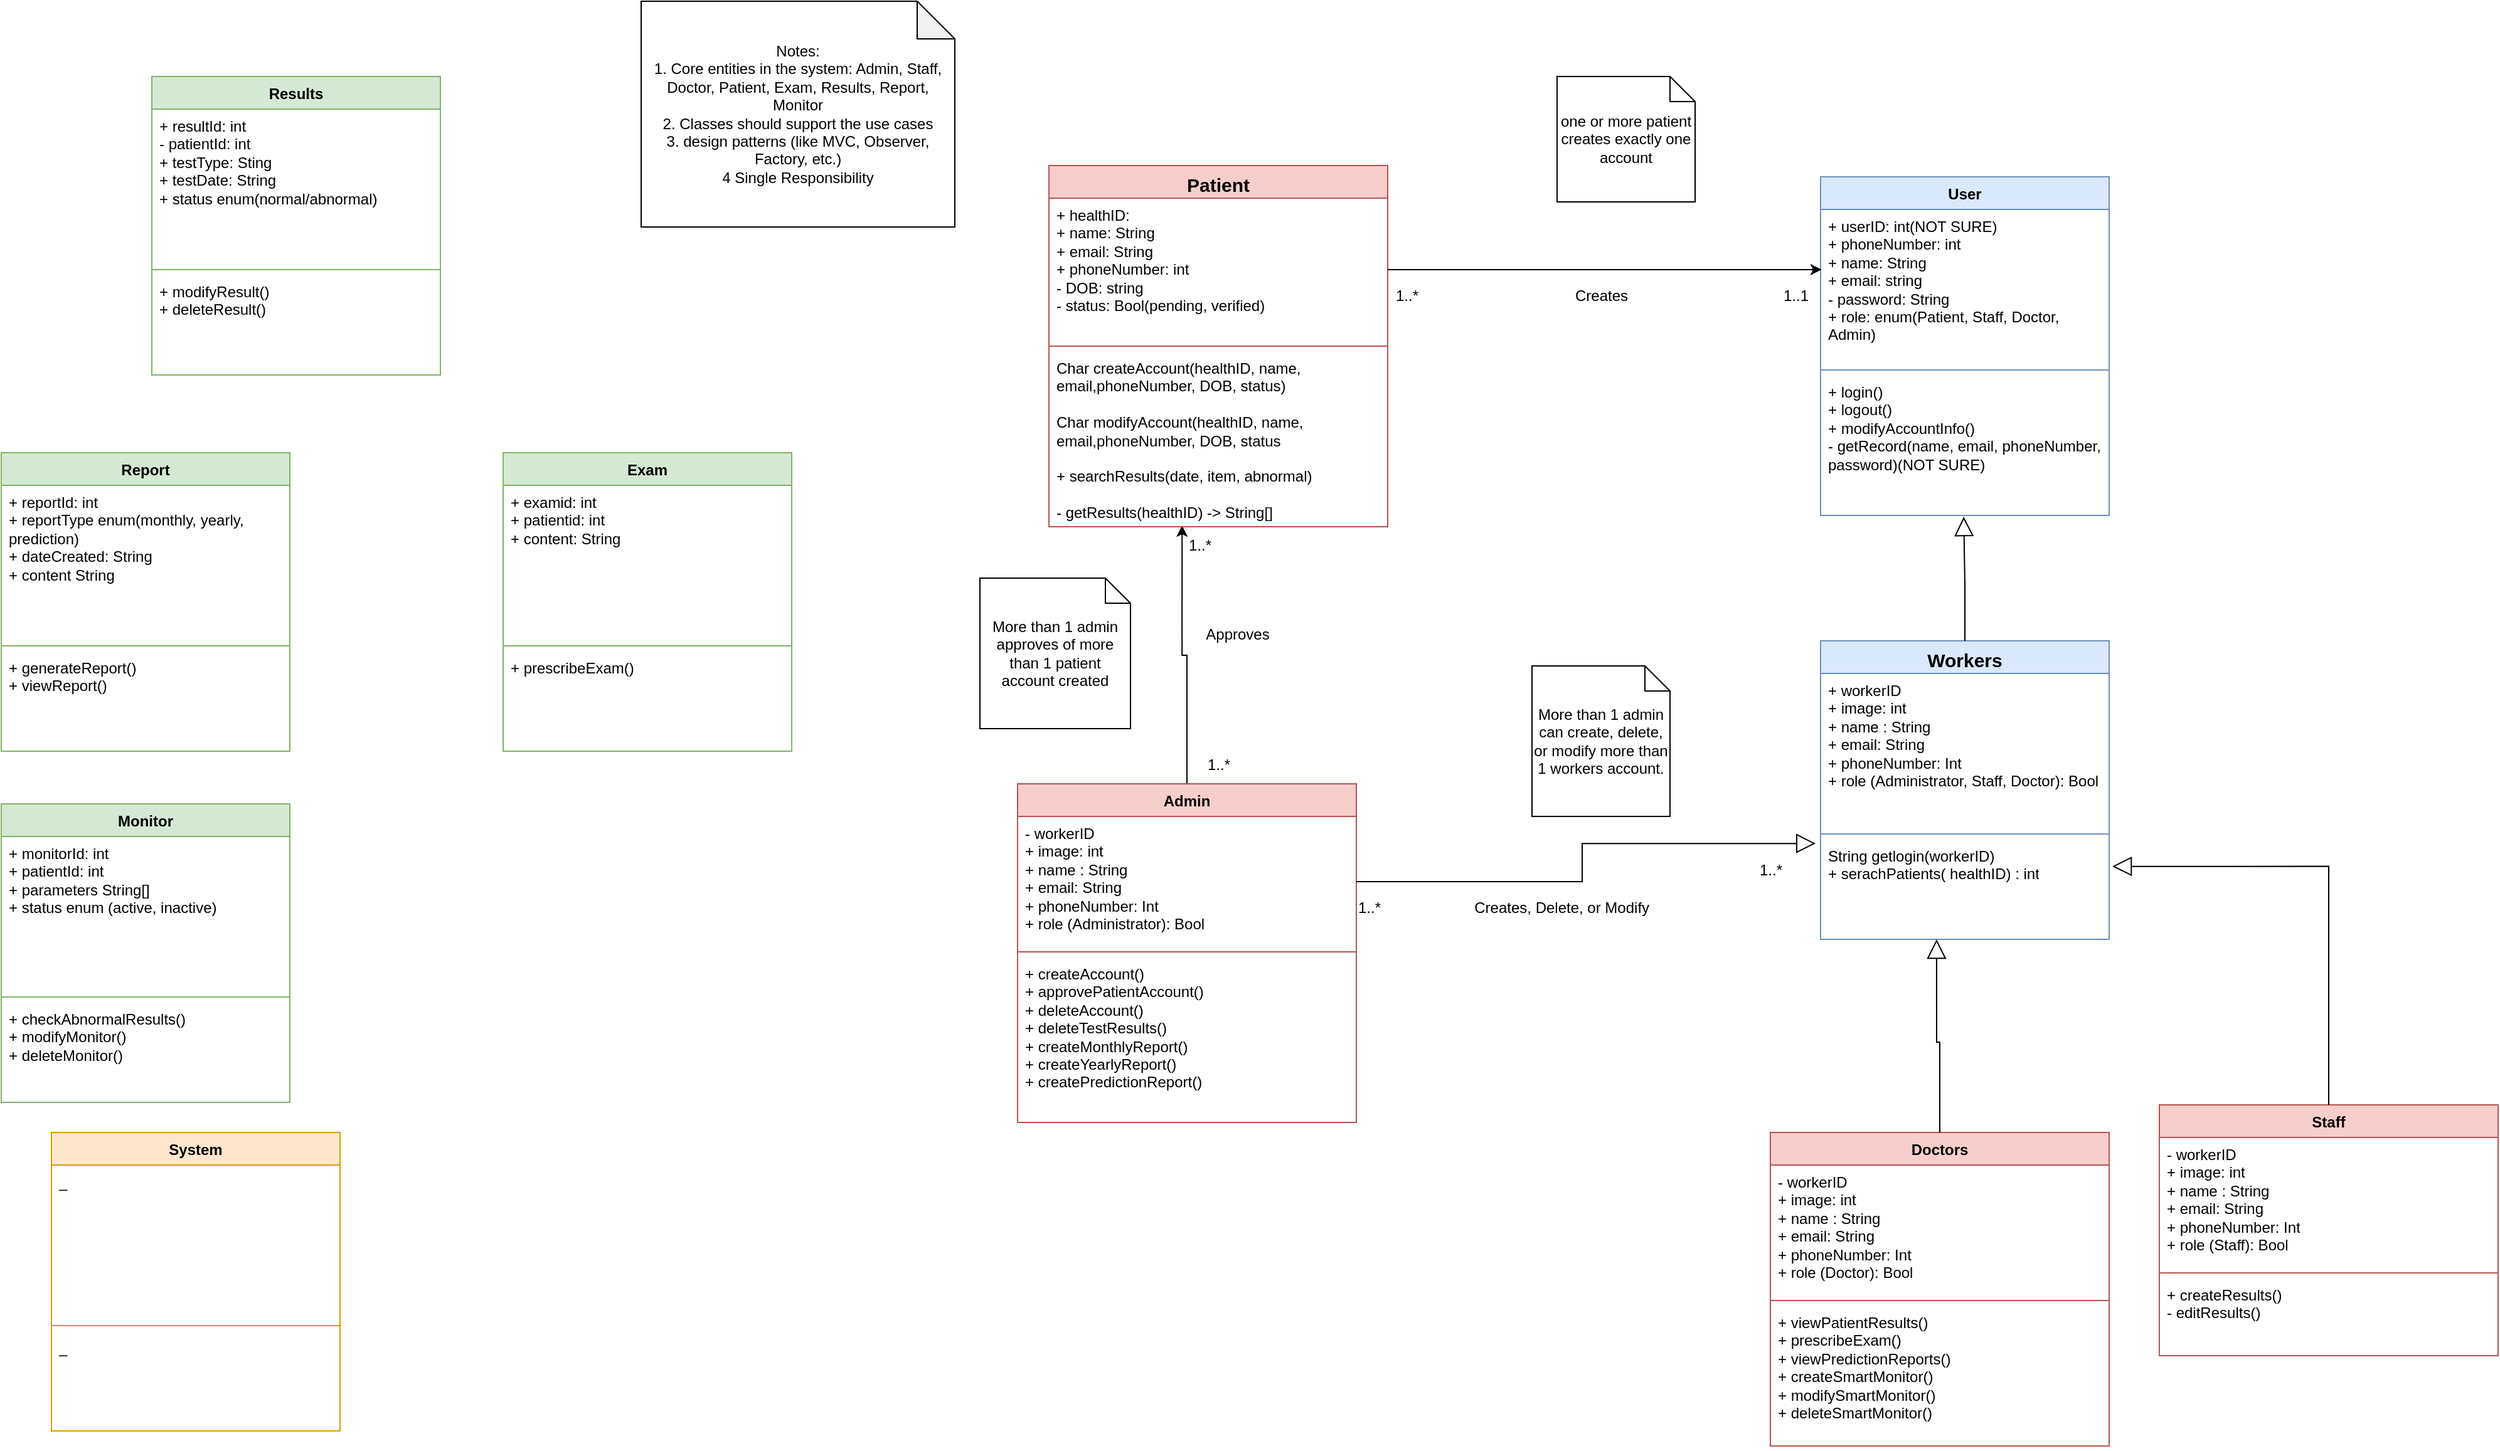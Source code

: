 <mxfile version="24.7.17">
  <diagram name="Page-1" id="rKXKSbG-rJBd0n83CsFM">
    <mxGraphModel dx="3924" dy="1238" grid="1" gridSize="10" guides="1" tooltips="1" connect="1" arrows="1" fold="1" page="1" pageScale="1" pageWidth="850" pageHeight="1100" math="0" shadow="0">
      <root>
        <mxCell id="0" />
        <mxCell id="1" parent="0" />
        <mxCell id="kLX442n7oc1yGY5g-aFO-5" value="&lt;font style=&quot;font-size: 15px;&quot;&gt;Workers&lt;/font&gt;" style="swimlane;fontStyle=1;align=center;verticalAlign=top;childLayout=stackLayout;horizontal=1;startSize=26;horizontalStack=0;resizeParent=1;resizeParentMax=0;resizeLast=0;collapsible=1;marginBottom=0;whiteSpace=wrap;html=1;fillColor=#dae8fc;strokeColor=#6c8ebf;" parent="1" vertex="1">
          <mxGeometry x="260" y="570" width="230" height="238" as="geometry" />
        </mxCell>
        <mxCell id="kLX442n7oc1yGY5g-aFO-6" value="+ workerID&lt;br&gt;&lt;div&gt;+ image: int&lt;/div&gt;&lt;div&gt;+ name : String&lt;/div&gt;&lt;div&gt;+ email: String&lt;/div&gt;&lt;div&gt;+ phoneNumber: Int&lt;/div&gt;&lt;div&gt;+ role (Administrator, Staff, Doctor): Bool&lt;/div&gt;&lt;div&gt;&lt;br&gt;&lt;/div&gt;" style="text;strokeColor=none;fillColor=none;align=left;verticalAlign=top;spacingLeft=4;spacingRight=4;overflow=hidden;rotatable=0;points=[[0,0.5],[1,0.5]];portConstraint=eastwest;whiteSpace=wrap;html=1;" parent="kLX442n7oc1yGY5g-aFO-5" vertex="1">
          <mxGeometry y="26" width="230" height="124" as="geometry" />
        </mxCell>
        <mxCell id="kLX442n7oc1yGY5g-aFO-7" value="" style="line;strokeWidth=1;fillColor=none;align=left;verticalAlign=middle;spacingTop=-1;spacingLeft=3;spacingRight=3;rotatable=0;labelPosition=right;points=[];portConstraint=eastwest;strokeColor=inherit;" parent="kLX442n7oc1yGY5g-aFO-5" vertex="1">
          <mxGeometry y="150" width="230" height="8" as="geometry" />
        </mxCell>
        <mxCell id="kLX442n7oc1yGY5g-aFO-8" value="String getlogin(workerID)&lt;div&gt;+ serachPatients( healthID) : int&lt;/div&gt;&lt;div&gt;&lt;br&gt;&lt;/div&gt;" style="text;strokeColor=none;fillColor=none;align=left;verticalAlign=top;spacingLeft=4;spacingRight=4;overflow=hidden;rotatable=0;points=[[0,0.5],[1,0.5]];portConstraint=eastwest;whiteSpace=wrap;html=1;" parent="kLX442n7oc1yGY5g-aFO-5" vertex="1">
          <mxGeometry y="158" width="230" height="80" as="geometry" />
        </mxCell>
        <mxCell id="c6BLKW05PTlq8Iq8Gtbe-1" value="Notes:&lt;br&gt;&lt;div&gt;1. Core entities in the system: Admin, Staff, Doctor, Patient, Exam, Results, Report, Monitor&lt;/div&gt;&lt;div&gt;2. Classes should support the use cases&lt;/div&gt;&lt;div&gt;3. design patterns (like MVC, Observer, Factory, etc.)&lt;/div&gt;&lt;div&gt;4  Single Responsibility&lt;/div&gt;" style="shape=note;whiteSpace=wrap;html=1;backgroundOutline=1;darkOpacity=0.05;" parent="1" vertex="1">
          <mxGeometry x="-680" y="60" width="250" height="180" as="geometry" />
        </mxCell>
        <mxCell id="NEkFFiVutFpPdjRCEoVY-19" value="" style="edgeStyle=orthogonalEdgeStyle;rounded=0;orthogonalLoop=1;jettySize=auto;html=1;entryX=0.393;entryY=0.993;entryDx=0;entryDy=0;entryPerimeter=0;" parent="1" source="c6BLKW05PTlq8Iq8Gtbe-2" target="c6BLKW05PTlq8Iq8Gtbe-32" edge="1">
          <mxGeometry relative="1" as="geometry">
            <mxPoint x="-265" y="499" as="targetPoint" />
          </mxGeometry>
        </mxCell>
        <mxCell id="c6BLKW05PTlq8Iq8Gtbe-2" value="Admin" style="swimlane;fontStyle=1;align=center;verticalAlign=top;childLayout=stackLayout;horizontal=1;startSize=26;horizontalStack=0;resizeParent=1;resizeParentMax=0;resizeLast=0;collapsible=1;marginBottom=0;whiteSpace=wrap;html=1;fillColor=#f8cecc;strokeColor=#b85450;" parent="1" vertex="1">
          <mxGeometry x="-380" y="684" width="270" height="270" as="geometry" />
        </mxCell>
        <mxCell id="c6BLKW05PTlq8Iq8Gtbe-3" value="- workerID&lt;br&gt;&lt;div&gt;+ image: int&lt;/div&gt;&lt;div&gt;+ name : String&lt;/div&gt;&lt;div&gt;+ email: String&lt;/div&gt;&lt;div&gt;+ phoneNumber: Int&lt;/div&gt;&lt;div&gt;+ role (Administrator): Bool&lt;/div&gt;&lt;div&gt;&lt;br&gt;&lt;/div&gt;" style="text;strokeColor=none;fillColor=none;align=left;verticalAlign=top;spacingLeft=4;spacingRight=4;overflow=hidden;rotatable=0;points=[[0,0.5],[1,0.5]];portConstraint=eastwest;whiteSpace=wrap;html=1;" parent="c6BLKW05PTlq8Iq8Gtbe-2" vertex="1">
          <mxGeometry y="26" width="270" height="104" as="geometry" />
        </mxCell>
        <mxCell id="c6BLKW05PTlq8Iq8Gtbe-4" value="" style="line;strokeWidth=1;fillColor=none;align=left;verticalAlign=middle;spacingTop=-1;spacingLeft=3;spacingRight=3;rotatable=0;labelPosition=right;points=[];portConstraint=eastwest;strokeColor=inherit;" parent="c6BLKW05PTlq8Iq8Gtbe-2" vertex="1">
          <mxGeometry y="130" width="270" height="8" as="geometry" />
        </mxCell>
        <mxCell id="c6BLKW05PTlq8Iq8Gtbe-5" value="+ createAccount()&lt;br&gt;+ approvePatientAccount()&lt;br&gt;+ deleteAccount()&lt;br&gt;+ deleteTestResults()&lt;br&gt;+ createMonthlyReport()&lt;br&gt;+ createYearlyReport()&lt;br&gt;+ createPredictionReport()&lt;br&gt;&lt;div&gt;&lt;br/&gt;&lt;/div&gt;" style="text;strokeColor=none;fillColor=none;align=left;verticalAlign=top;spacingLeft=4;spacingRight=4;overflow=hidden;rotatable=0;points=[[0,0.5],[1,0.5]];portConstraint=eastwest;whiteSpace=wrap;html=1;" parent="c6BLKW05PTlq8Iq8Gtbe-2" vertex="1">
          <mxGeometry y="138" width="270" height="132" as="geometry" />
        </mxCell>
        <mxCell id="c6BLKW05PTlq8Iq8Gtbe-6" value="Staff" style="swimlane;fontStyle=1;align=center;verticalAlign=top;childLayout=stackLayout;horizontal=1;startSize=26;horizontalStack=0;resizeParent=1;resizeParentMax=0;resizeLast=0;collapsible=1;marginBottom=0;whiteSpace=wrap;html=1;fillColor=#f8cecc;strokeColor=#b85450;" parent="1" vertex="1">
          <mxGeometry x="530" y="940" width="270" height="200" as="geometry" />
        </mxCell>
        <mxCell id="c6BLKW05PTlq8Iq8Gtbe-7" value="- workerID&lt;br&gt;&lt;div&gt;+ image: int&lt;/div&gt;&lt;div&gt;+ name : String&lt;/div&gt;&lt;div&gt;+ email: String&lt;/div&gt;&lt;div&gt;+ phoneNumber: Int&lt;/div&gt;&lt;div&gt;+ role (Staff): Bool&lt;/div&gt;&lt;div&gt;&lt;br&gt;&lt;/div&gt;" style="text;strokeColor=none;fillColor=none;align=left;verticalAlign=top;spacingLeft=4;spacingRight=4;overflow=hidden;rotatable=0;points=[[0,0.5],[1,0.5]];portConstraint=eastwest;whiteSpace=wrap;html=1;" parent="c6BLKW05PTlq8Iq8Gtbe-6" vertex="1">
          <mxGeometry y="26" width="270" height="104" as="geometry" />
        </mxCell>
        <mxCell id="c6BLKW05PTlq8Iq8Gtbe-8" value="" style="line;strokeWidth=1;fillColor=none;align=left;verticalAlign=middle;spacingTop=-1;spacingLeft=3;spacingRight=3;rotatable=0;labelPosition=right;points=[];portConstraint=eastwest;strokeColor=inherit;" parent="c6BLKW05PTlq8Iq8Gtbe-6" vertex="1">
          <mxGeometry y="130" width="270" height="8" as="geometry" />
        </mxCell>
        <mxCell id="c6BLKW05PTlq8Iq8Gtbe-9" value="+ createResults()&lt;br&gt;- editResults()" style="text;strokeColor=none;fillColor=none;align=left;verticalAlign=top;spacingLeft=4;spacingRight=4;overflow=hidden;rotatable=0;points=[[0,0.5],[1,0.5]];portConstraint=eastwest;whiteSpace=wrap;html=1;" parent="c6BLKW05PTlq8Iq8Gtbe-6" vertex="1">
          <mxGeometry y="138" width="270" height="62" as="geometry" />
        </mxCell>
        <mxCell id="c6BLKW05PTlq8Iq8Gtbe-10" value="Doctors" style="swimlane;fontStyle=1;align=center;verticalAlign=top;childLayout=stackLayout;horizontal=1;startSize=26;horizontalStack=0;resizeParent=1;resizeParentMax=0;resizeLast=0;collapsible=1;marginBottom=0;whiteSpace=wrap;html=1;fillColor=#f8cecc;strokeColor=#b85450;" parent="1" vertex="1">
          <mxGeometry x="220" y="962" width="270" height="250" as="geometry" />
        </mxCell>
        <mxCell id="c6BLKW05PTlq8Iq8Gtbe-11" value="- workerID&lt;br&gt;&lt;div&gt;+ image: int&lt;/div&gt;&lt;div&gt;+ name : String&lt;/div&gt;&lt;div&gt;+ email: String&lt;/div&gt;&lt;div&gt;+ phoneNumber: Int&lt;/div&gt;&lt;div&gt;+ role (Doctor): Bool&lt;/div&gt;&lt;div&gt;&lt;br&gt;&lt;/div&gt;" style="text;strokeColor=none;fillColor=none;align=left;verticalAlign=top;spacingLeft=4;spacingRight=4;overflow=hidden;rotatable=0;points=[[0,0.5],[1,0.5]];portConstraint=eastwest;whiteSpace=wrap;html=1;" parent="c6BLKW05PTlq8Iq8Gtbe-10" vertex="1">
          <mxGeometry y="26" width="270" height="104" as="geometry" />
        </mxCell>
        <mxCell id="c6BLKW05PTlq8Iq8Gtbe-12" value="" style="line;strokeWidth=1;fillColor=none;align=left;verticalAlign=middle;spacingTop=-1;spacingLeft=3;spacingRight=3;rotatable=0;labelPosition=right;points=[];portConstraint=eastwest;strokeColor=inherit;" parent="c6BLKW05PTlq8Iq8Gtbe-10" vertex="1">
          <mxGeometry y="130" width="270" height="8" as="geometry" />
        </mxCell>
        <mxCell id="c6BLKW05PTlq8Iq8Gtbe-13" value="+ viewPatientResults()&lt;br&gt;+ prescribeExam()&lt;br&gt;+ viewPredictionReports()&lt;br&gt;+ createSmartMonitor()&lt;br&gt;+ modifySmartMonitor()&lt;br&gt;+ deleteSmartMonitor()&lt;br&gt;&lt;div&gt;&lt;br&gt;&lt;/div&gt;" style="text;strokeColor=none;fillColor=none;align=left;verticalAlign=top;spacingLeft=4;spacingRight=4;overflow=hidden;rotatable=0;points=[[0,0.5],[1,0.5]];portConstraint=eastwest;whiteSpace=wrap;html=1;" parent="c6BLKW05PTlq8Iq8Gtbe-10" vertex="1">
          <mxGeometry y="138" width="270" height="112" as="geometry" />
        </mxCell>
        <mxCell id="c6BLKW05PTlq8Iq8Gtbe-14" style="edgeStyle=orthogonalEdgeStyle;rounded=0;orthogonalLoop=1;jettySize=auto;html=1;entryX=-0.017;entryY=0.045;entryDx=0;entryDy=0;entryPerimeter=0;endArrow=block;endFill=0;strokeWidth=1;endSize=13;" parent="1" source="c6BLKW05PTlq8Iq8Gtbe-3" target="kLX442n7oc1yGY5g-aFO-8" edge="1">
          <mxGeometry relative="1" as="geometry" />
        </mxCell>
        <mxCell id="c6BLKW05PTlq8Iq8Gtbe-16" style="edgeStyle=orthogonalEdgeStyle;rounded=0;orthogonalLoop=1;jettySize=auto;html=1;entryX=0.402;entryY=1;entryDx=0;entryDy=0;entryPerimeter=0;endArrow=block;endFill=0;endSize=13;" parent="1" source="c6BLKW05PTlq8Iq8Gtbe-10" target="kLX442n7oc1yGY5g-aFO-8" edge="1">
          <mxGeometry relative="1" as="geometry" />
        </mxCell>
        <mxCell id="c6BLKW05PTlq8Iq8Gtbe-17" style="edgeStyle=orthogonalEdgeStyle;rounded=0;orthogonalLoop=1;jettySize=auto;html=1;entryX=1.011;entryY=0.273;entryDx=0;entryDy=0;entryPerimeter=0;endArrow=block;endFill=0;endSize=13;" parent="1" source="c6BLKW05PTlq8Iq8Gtbe-6" target="kLX442n7oc1yGY5g-aFO-8" edge="1">
          <mxGeometry relative="1" as="geometry" />
        </mxCell>
        <mxCell id="c6BLKW05PTlq8Iq8Gtbe-19" value="User" style="swimlane;fontStyle=1;align=center;verticalAlign=top;childLayout=stackLayout;horizontal=1;startSize=26;horizontalStack=0;resizeParent=1;resizeParentMax=0;resizeLast=0;collapsible=1;marginBottom=0;whiteSpace=wrap;html=1;fillColor=#dae8fc;strokeColor=#6c8ebf;" parent="1" vertex="1">
          <mxGeometry x="260" y="200" width="230" height="270" as="geometry" />
        </mxCell>
        <mxCell id="c6BLKW05PTlq8Iq8Gtbe-20" value="&lt;div&gt;+ userID: int(NOT SURE)&lt;/div&gt;&lt;div&gt;+ phoneNumber: int&lt;br&gt;&lt;/div&gt;&lt;div&gt;+ name: String&lt;/div&gt;&lt;div&gt;+ email: string&lt;/div&gt;&lt;div&gt;- password: String&lt;/div&gt;&lt;div&gt;+ role: enum(Patient, Staff, Doctor, Admin)&lt;/div&gt;" style="text;strokeColor=none;fillColor=none;align=left;verticalAlign=top;spacingLeft=4;spacingRight=4;overflow=hidden;rotatable=0;points=[[0,0.5],[1,0.5]];portConstraint=eastwest;whiteSpace=wrap;html=1;" parent="c6BLKW05PTlq8Iq8Gtbe-19" vertex="1">
          <mxGeometry y="26" width="230" height="124" as="geometry" />
        </mxCell>
        <mxCell id="c6BLKW05PTlq8Iq8Gtbe-21" value="" style="line;strokeWidth=1;fillColor=none;align=left;verticalAlign=middle;spacingTop=-1;spacingLeft=3;spacingRight=3;rotatable=0;labelPosition=right;points=[];portConstraint=eastwest;strokeColor=inherit;" parent="c6BLKW05PTlq8Iq8Gtbe-19" vertex="1">
          <mxGeometry y="150" width="230" height="8" as="geometry" />
        </mxCell>
        <mxCell id="c6BLKW05PTlq8Iq8Gtbe-22" value="&lt;div&gt;+ login()&lt;/div&gt;&lt;div&gt;+ logout()&lt;/div&gt;&lt;div&gt;+ modifyAccountInfo()&lt;/div&gt;&lt;div&gt;- getRecord(name, email, phoneNumber, password)(NOT SURE)&lt;br&gt;&lt;/div&gt;" style="text;strokeColor=none;fillColor=none;align=left;verticalAlign=top;spacingLeft=4;spacingRight=4;overflow=hidden;rotatable=0;points=[[0,0.5],[1,0.5]];portConstraint=eastwest;whiteSpace=wrap;html=1;" parent="c6BLKW05PTlq8Iq8Gtbe-19" vertex="1">
          <mxGeometry y="158" width="230" height="112" as="geometry" />
        </mxCell>
        <mxCell id="c6BLKW05PTlq8Iq8Gtbe-24" style="edgeStyle=orthogonalEdgeStyle;rounded=0;orthogonalLoop=1;jettySize=auto;html=1;entryX=0.496;entryY=1.009;entryDx=0;entryDy=0;entryPerimeter=0;endArrow=block;endFill=0;endSize=13;" parent="1" source="kLX442n7oc1yGY5g-aFO-5" target="c6BLKW05PTlq8Iq8Gtbe-22" edge="1">
          <mxGeometry relative="1" as="geometry" />
        </mxCell>
        <mxCell id="c6BLKW05PTlq8Iq8Gtbe-29" value="&lt;font style=&quot;font-size: 15px;&quot;&gt;Patient&lt;/font&gt;" style="swimlane;fontStyle=1;align=center;verticalAlign=top;childLayout=stackLayout;horizontal=1;startSize=26;horizontalStack=0;resizeParent=1;resizeParentMax=0;resizeLast=0;collapsible=1;marginBottom=0;whiteSpace=wrap;html=1;fillColor=#f8cecc;strokeColor=#b85450;" parent="1" vertex="1">
          <mxGeometry x="-355" y="191" width="270" height="288" as="geometry" />
        </mxCell>
        <mxCell id="c6BLKW05PTlq8Iq8Gtbe-30" value="&lt;div style=&quot;&quot;&gt;&lt;font style=&quot;font-size: 12px;&quot;&gt;+ healthID:&amp;nbsp;&lt;br&gt;+ name: String&lt;br&gt;&lt;font style=&quot;font-size: 12px;&quot;&gt;+ email: String&lt;/font&gt;&lt;/font&gt;&lt;/div&gt;&lt;div style=&quot;&quot;&gt;&lt;font style=&quot;font-size: 12px;&quot;&gt;+ phoneNumber: int&lt;/font&gt;&lt;/div&gt;&lt;div style=&quot;&quot;&gt;&lt;font style=&quot;font-size: 12px;&quot;&gt;- DOB: string&lt;/font&gt;&lt;/div&gt;&lt;div style=&quot;&quot;&gt;&lt;font style=&quot;font-size: 12px;&quot;&gt;- status: Bool(pending, verified)&lt;/font&gt;&lt;/div&gt;" style="text;strokeColor=none;fillColor=none;align=left;verticalAlign=top;spacingLeft=4;spacingRight=4;overflow=hidden;rotatable=0;points=[[0,0.5],[1,0.5]];portConstraint=eastwest;whiteSpace=wrap;html=1;" parent="c6BLKW05PTlq8Iq8Gtbe-29" vertex="1">
          <mxGeometry y="26" width="270" height="114" as="geometry" />
        </mxCell>
        <mxCell id="c6BLKW05PTlq8Iq8Gtbe-31" value="" style="line;strokeWidth=1;fillColor=none;align=left;verticalAlign=middle;spacingTop=-1;spacingLeft=3;spacingRight=3;rotatable=0;labelPosition=right;points=[];portConstraint=eastwest;strokeColor=inherit;" parent="c6BLKW05PTlq8Iq8Gtbe-29" vertex="1">
          <mxGeometry y="140" width="270" height="8" as="geometry" />
        </mxCell>
        <mxCell id="c6BLKW05PTlq8Iq8Gtbe-32" value="&lt;div&gt;Char createAccount(healthID, name, email,phoneNumber, DOB, status)&lt;/div&gt;&lt;div&gt;&lt;br&gt;&lt;/div&gt;&lt;div&gt;Char modifyAccount(&lt;span style=&quot;background-color: initial;&quot;&gt;healthID, name, email,phoneNumber, DOB, status&lt;/span&gt;&lt;/div&gt;&lt;div&gt;&lt;br&gt;&lt;/div&gt;&lt;div&gt;+ searchResults(date, item, abnormal)&lt;/div&gt;&lt;div&gt;&lt;br&gt;- getResults(healthID) -&amp;gt; String[]&lt;br&gt;&lt;/div&gt;&lt;div&gt;&lt;br&gt;&lt;/div&gt;" style="text;strokeColor=none;fillColor=none;align=left;verticalAlign=top;spacingLeft=4;spacingRight=4;overflow=hidden;rotatable=0;points=[[0,0.5],[1,0.5]];portConstraint=eastwest;whiteSpace=wrap;html=1;" parent="c6BLKW05PTlq8Iq8Gtbe-29" vertex="1">
          <mxGeometry y="148" width="270" height="140" as="geometry" />
        </mxCell>
        <mxCell id="c6BLKW05PTlq8Iq8Gtbe-33" value="Results" style="swimlane;fontStyle=1;align=center;verticalAlign=top;childLayout=stackLayout;horizontal=1;startSize=26;horizontalStack=0;resizeParent=1;resizeParentMax=0;resizeLast=0;collapsible=1;marginBottom=0;whiteSpace=wrap;html=1;fillColor=#d5e8d4;strokeColor=#82b366;" parent="1" vertex="1">
          <mxGeometry x="-1070" y="120" width="230" height="238" as="geometry" />
        </mxCell>
        <mxCell id="c6BLKW05PTlq8Iq8Gtbe-34" value="+ resultId: int&lt;br&gt;- patientId: int&lt;br&gt;+ testType: Sting&lt;br&gt;+ testDate: String&lt;br&gt;+ status enum(normal/abnormal)" style="text;strokeColor=none;fillColor=none;align=left;verticalAlign=top;spacingLeft=4;spacingRight=4;overflow=hidden;rotatable=0;points=[[0,0.5],[1,0.5]];portConstraint=eastwest;whiteSpace=wrap;html=1;" parent="c6BLKW05PTlq8Iq8Gtbe-33" vertex="1">
          <mxGeometry y="26" width="230" height="124" as="geometry" />
        </mxCell>
        <mxCell id="c6BLKW05PTlq8Iq8Gtbe-35" value="" style="line;strokeWidth=1;fillColor=none;align=left;verticalAlign=middle;spacingTop=-1;spacingLeft=3;spacingRight=3;rotatable=0;labelPosition=right;points=[];portConstraint=eastwest;strokeColor=inherit;" parent="c6BLKW05PTlq8Iq8Gtbe-33" vertex="1">
          <mxGeometry y="150" width="230" height="8" as="geometry" />
        </mxCell>
        <mxCell id="c6BLKW05PTlq8Iq8Gtbe-36" value="+ modifyResult()&lt;br&gt;+ deleteResult()" style="text;strokeColor=none;fillColor=none;align=left;verticalAlign=top;spacingLeft=4;spacingRight=4;overflow=hidden;rotatable=0;points=[[0,0.5],[1,0.5]];portConstraint=eastwest;whiteSpace=wrap;html=1;" parent="c6BLKW05PTlq8Iq8Gtbe-33" vertex="1">
          <mxGeometry y="158" width="230" height="80" as="geometry" />
        </mxCell>
        <mxCell id="c6BLKW05PTlq8Iq8Gtbe-37" value="Exam" style="swimlane;fontStyle=1;align=center;verticalAlign=top;childLayout=stackLayout;horizontal=1;startSize=26;horizontalStack=0;resizeParent=1;resizeParentMax=0;resizeLast=0;collapsible=1;marginBottom=0;whiteSpace=wrap;html=1;fillColor=#d5e8d4;strokeColor=#82b366;" parent="1" vertex="1">
          <mxGeometry x="-790" y="420" width="230" height="238" as="geometry" />
        </mxCell>
        <mxCell id="c6BLKW05PTlq8Iq8Gtbe-38" value="&lt;div&gt;+ examid: int&lt;/div&gt;&lt;div&gt;+ patientid: int&lt;/div&gt;&lt;div&gt;+ content: String&lt;br&gt;&lt;/div&gt;" style="text;strokeColor=none;fillColor=none;align=left;verticalAlign=top;spacingLeft=4;spacingRight=4;overflow=hidden;rotatable=0;points=[[0,0.5],[1,0.5]];portConstraint=eastwest;whiteSpace=wrap;html=1;" parent="c6BLKW05PTlq8Iq8Gtbe-37" vertex="1">
          <mxGeometry y="26" width="230" height="124" as="geometry" />
        </mxCell>
        <mxCell id="c6BLKW05PTlq8Iq8Gtbe-39" value="" style="line;strokeWidth=1;fillColor=none;align=left;verticalAlign=middle;spacingTop=-1;spacingLeft=3;spacingRight=3;rotatable=0;labelPosition=right;points=[];portConstraint=eastwest;strokeColor=inherit;" parent="c6BLKW05PTlq8Iq8Gtbe-37" vertex="1">
          <mxGeometry y="150" width="230" height="8" as="geometry" />
        </mxCell>
        <mxCell id="c6BLKW05PTlq8Iq8Gtbe-40" value="+ prescribeExam()" style="text;strokeColor=none;fillColor=none;align=left;verticalAlign=top;spacingLeft=4;spacingRight=4;overflow=hidden;rotatable=0;points=[[0,0.5],[1,0.5]];portConstraint=eastwest;whiteSpace=wrap;html=1;" parent="c6BLKW05PTlq8Iq8Gtbe-37" vertex="1">
          <mxGeometry y="158" width="230" height="80" as="geometry" />
        </mxCell>
        <mxCell id="c6BLKW05PTlq8Iq8Gtbe-41" value="Report" style="swimlane;fontStyle=1;align=center;verticalAlign=top;childLayout=stackLayout;horizontal=1;startSize=26;horizontalStack=0;resizeParent=1;resizeParentMax=0;resizeLast=0;collapsible=1;marginBottom=0;whiteSpace=wrap;html=1;fillColor=#d5e8d4;strokeColor=#82b366;" parent="1" vertex="1">
          <mxGeometry x="-1190" y="420" width="230" height="238" as="geometry" />
        </mxCell>
        <mxCell id="c6BLKW05PTlq8Iq8Gtbe-42" value="+ reportId: int&lt;br&gt;+ reportType enum(monthly, yearly, prediction)&lt;br&gt;+ dateCreated: String&lt;br&gt;+ content String" style="text;strokeColor=none;fillColor=none;align=left;verticalAlign=top;spacingLeft=4;spacingRight=4;overflow=hidden;rotatable=0;points=[[0,0.5],[1,0.5]];portConstraint=eastwest;whiteSpace=wrap;html=1;" parent="c6BLKW05PTlq8Iq8Gtbe-41" vertex="1">
          <mxGeometry y="26" width="230" height="124" as="geometry" />
        </mxCell>
        <mxCell id="c6BLKW05PTlq8Iq8Gtbe-43" value="" style="line;strokeWidth=1;fillColor=none;align=left;verticalAlign=middle;spacingTop=-1;spacingLeft=3;spacingRight=3;rotatable=0;labelPosition=right;points=[];portConstraint=eastwest;strokeColor=inherit;" parent="c6BLKW05PTlq8Iq8Gtbe-41" vertex="1">
          <mxGeometry y="150" width="230" height="8" as="geometry" />
        </mxCell>
        <mxCell id="c6BLKW05PTlq8Iq8Gtbe-44" value="+ generateReport()&lt;br&gt;+ viewReport()" style="text;strokeColor=none;fillColor=none;align=left;verticalAlign=top;spacingLeft=4;spacingRight=4;overflow=hidden;rotatable=0;points=[[0,0.5],[1,0.5]];portConstraint=eastwest;whiteSpace=wrap;html=1;" parent="c6BLKW05PTlq8Iq8Gtbe-41" vertex="1">
          <mxGeometry y="158" width="230" height="80" as="geometry" />
        </mxCell>
        <mxCell id="c6BLKW05PTlq8Iq8Gtbe-45" value="Monitor" style="swimlane;fontStyle=1;align=center;verticalAlign=top;childLayout=stackLayout;horizontal=1;startSize=26;horizontalStack=0;resizeParent=1;resizeParentMax=0;resizeLast=0;collapsible=1;marginBottom=0;whiteSpace=wrap;html=1;fillColor=#d5e8d4;strokeColor=#82b366;" parent="1" vertex="1">
          <mxGeometry x="-1190" y="700" width="230" height="238" as="geometry" />
        </mxCell>
        <mxCell id="c6BLKW05PTlq8Iq8Gtbe-46" value="+ monitorId: int&lt;br&gt;+ patientId: int &lt;br&gt;+ parameters String[]&lt;br&gt;+ status enum (active, inactive)&lt;div&gt;&lt;br/&gt;&lt;/div&gt;" style="text;strokeColor=none;fillColor=none;align=left;verticalAlign=top;spacingLeft=4;spacingRight=4;overflow=hidden;rotatable=0;points=[[0,0.5],[1,0.5]];portConstraint=eastwest;whiteSpace=wrap;html=1;" parent="c6BLKW05PTlq8Iq8Gtbe-45" vertex="1">
          <mxGeometry y="26" width="230" height="124" as="geometry" />
        </mxCell>
        <mxCell id="c6BLKW05PTlq8Iq8Gtbe-47" value="" style="line;strokeWidth=1;fillColor=none;align=left;verticalAlign=middle;spacingTop=-1;spacingLeft=3;spacingRight=3;rotatable=0;labelPosition=right;points=[];portConstraint=eastwest;strokeColor=inherit;" parent="c6BLKW05PTlq8Iq8Gtbe-45" vertex="1">
          <mxGeometry y="150" width="230" height="8" as="geometry" />
        </mxCell>
        <mxCell id="c6BLKW05PTlq8Iq8Gtbe-48" value="+ checkAbnormalResults()&lt;br&gt;+ modifyMonitor()&lt;br&gt;+ deleteMonitor()&lt;br&gt;&lt;div&gt;&lt;br/&gt;&lt;/div&gt;" style="text;strokeColor=none;fillColor=none;align=left;verticalAlign=top;spacingLeft=4;spacingRight=4;overflow=hidden;rotatable=0;points=[[0,0.5],[1,0.5]];portConstraint=eastwest;whiteSpace=wrap;html=1;" parent="c6BLKW05PTlq8Iq8Gtbe-45" vertex="1">
          <mxGeometry y="158" width="230" height="80" as="geometry" />
        </mxCell>
        <mxCell id="KpaCmmg_O-ahOkZ_EsFG-1" value="System" style="swimlane;fontStyle=1;align=center;verticalAlign=top;childLayout=stackLayout;horizontal=1;startSize=26;horizontalStack=0;resizeParent=1;resizeParentMax=0;resizeLast=0;collapsible=1;marginBottom=0;whiteSpace=wrap;html=1;fillColor=#ffe6cc;strokeColor=#d79b00;" parent="1" vertex="1">
          <mxGeometry x="-1150" y="962" width="230" height="238" as="geometry" />
        </mxCell>
        <mxCell id="KpaCmmg_O-ahOkZ_EsFG-2" value="_" style="text;strokeColor=none;fillColor=none;align=left;verticalAlign=top;spacingLeft=4;spacingRight=4;overflow=hidden;rotatable=0;points=[[0,0.5],[1,0.5]];portConstraint=eastwest;whiteSpace=wrap;html=1;" parent="KpaCmmg_O-ahOkZ_EsFG-1" vertex="1">
          <mxGeometry y="26" width="230" height="124" as="geometry" />
        </mxCell>
        <mxCell id="KpaCmmg_O-ahOkZ_EsFG-3" value="" style="line;strokeWidth=1;fillColor=none;align=left;verticalAlign=middle;spacingTop=-1;spacingLeft=3;spacingRight=3;rotatable=0;labelPosition=right;points=[];portConstraint=eastwest;strokeColor=inherit;" parent="KpaCmmg_O-ahOkZ_EsFG-1" vertex="1">
          <mxGeometry y="150" width="230" height="8" as="geometry" />
        </mxCell>
        <mxCell id="KpaCmmg_O-ahOkZ_EsFG-4" value="_" style="text;strokeColor=none;fillColor=none;align=left;verticalAlign=top;spacingLeft=4;spacingRight=4;overflow=hidden;rotatable=0;points=[[0,0.5],[1,0.5]];portConstraint=eastwest;whiteSpace=wrap;html=1;" parent="KpaCmmg_O-ahOkZ_EsFG-1" vertex="1">
          <mxGeometry y="158" width="230" height="80" as="geometry" />
        </mxCell>
        <mxCell id="NEkFFiVutFpPdjRCEoVY-1" value="1..*" style="text;html=1;align=center;verticalAlign=middle;resizable=0;points=[];autosize=1;strokeColor=none;fillColor=none;" parent="1" vertex="1">
          <mxGeometry x="-90" y="280" width="40" height="30" as="geometry" />
        </mxCell>
        <mxCell id="NEkFFiVutFpPdjRCEoVY-2" value="1..1" style="text;html=1;align=center;verticalAlign=middle;resizable=0;points=[];autosize=1;strokeColor=none;fillColor=none;" parent="1" vertex="1">
          <mxGeometry x="220" y="280" width="40" height="30" as="geometry" />
        </mxCell>
        <mxCell id="NEkFFiVutFpPdjRCEoVY-3" value="Creates" style="text;html=1;align=center;verticalAlign=middle;resizable=0;points=[];autosize=1;strokeColor=none;fillColor=none;" parent="1" vertex="1">
          <mxGeometry x="50" y="280" width="70" height="30" as="geometry" />
        </mxCell>
        <mxCell id="NEkFFiVutFpPdjRCEoVY-4" value="one or more patient creates exactly one account" style="shape=note;size=20;whiteSpace=wrap;html=1;" parent="1" vertex="1">
          <mxGeometry x="50" y="120" width="110" height="100" as="geometry" />
        </mxCell>
        <mxCell id="NEkFFiVutFpPdjRCEoVY-5" value="1..*" style="text;html=1;align=center;verticalAlign=middle;resizable=0;points=[];autosize=1;strokeColor=none;fillColor=none;" parent="1" vertex="1">
          <mxGeometry x="-120" y="768" width="40" height="30" as="geometry" />
        </mxCell>
        <mxCell id="NEkFFiVutFpPdjRCEoVY-7" value="1..*" style="text;html=1;align=center;verticalAlign=middle;resizable=0;points=[];autosize=1;strokeColor=none;fillColor=none;" parent="1" vertex="1">
          <mxGeometry x="200" y="738" width="40" height="30" as="geometry" />
        </mxCell>
        <mxCell id="NEkFFiVutFpPdjRCEoVY-8" value="Creates, Delete, or Modify&amp;nbsp;" style="text;html=1;align=center;verticalAlign=middle;resizable=0;points=[];autosize=1;strokeColor=none;fillColor=none;" parent="1" vertex="1">
          <mxGeometry x="-30" y="768" width="170" height="30" as="geometry" />
        </mxCell>
        <mxCell id="NEkFFiVutFpPdjRCEoVY-9" value="More than 1 admin can create, delete, or modify more than 1 workers account." style="shape=note;size=20;whiteSpace=wrap;html=1;" parent="1" vertex="1">
          <mxGeometry x="30" y="590" width="110" height="120" as="geometry" />
        </mxCell>
        <mxCell id="NEkFFiVutFpPdjRCEoVY-20" value="1..*" style="text;html=1;align=center;verticalAlign=middle;resizable=0;points=[];autosize=1;strokeColor=none;fillColor=none;" parent="1" vertex="1">
          <mxGeometry x="-240" y="654" width="40" height="30" as="geometry" />
        </mxCell>
        <mxCell id="NEkFFiVutFpPdjRCEoVY-21" value="1..*" style="text;html=1;align=center;verticalAlign=middle;resizable=0;points=[];autosize=1;strokeColor=none;fillColor=none;" parent="1" vertex="1">
          <mxGeometry x="-255" y="479" width="40" height="30" as="geometry" />
        </mxCell>
        <mxCell id="NEkFFiVutFpPdjRCEoVY-22" value="Approves" style="text;html=1;align=center;verticalAlign=middle;resizable=0;points=[];autosize=1;strokeColor=none;fillColor=none;" parent="1" vertex="1">
          <mxGeometry x="-240" y="550" width="70" height="30" as="geometry" />
        </mxCell>
        <mxCell id="NEkFFiVutFpPdjRCEoVY-23" value="More than 1 admin approves of more than 1 patient account created" style="shape=note;size=20;whiteSpace=wrap;html=1;" parent="1" vertex="1">
          <mxGeometry x="-410" y="520" width="120" height="120" as="geometry" />
        </mxCell>
        <mxCell id="NEkFFiVutFpPdjRCEoVY-24" style="edgeStyle=orthogonalEdgeStyle;rounded=0;orthogonalLoop=1;jettySize=auto;html=1;exitX=1;exitY=0.5;exitDx=0;exitDy=0;entryX=0.004;entryY=0.387;entryDx=0;entryDy=0;entryPerimeter=0;" parent="1" source="c6BLKW05PTlq8Iq8Gtbe-30" target="c6BLKW05PTlq8Iq8Gtbe-20" edge="1">
          <mxGeometry relative="1" as="geometry" />
        </mxCell>
      </root>
    </mxGraphModel>
  </diagram>
</mxfile>

